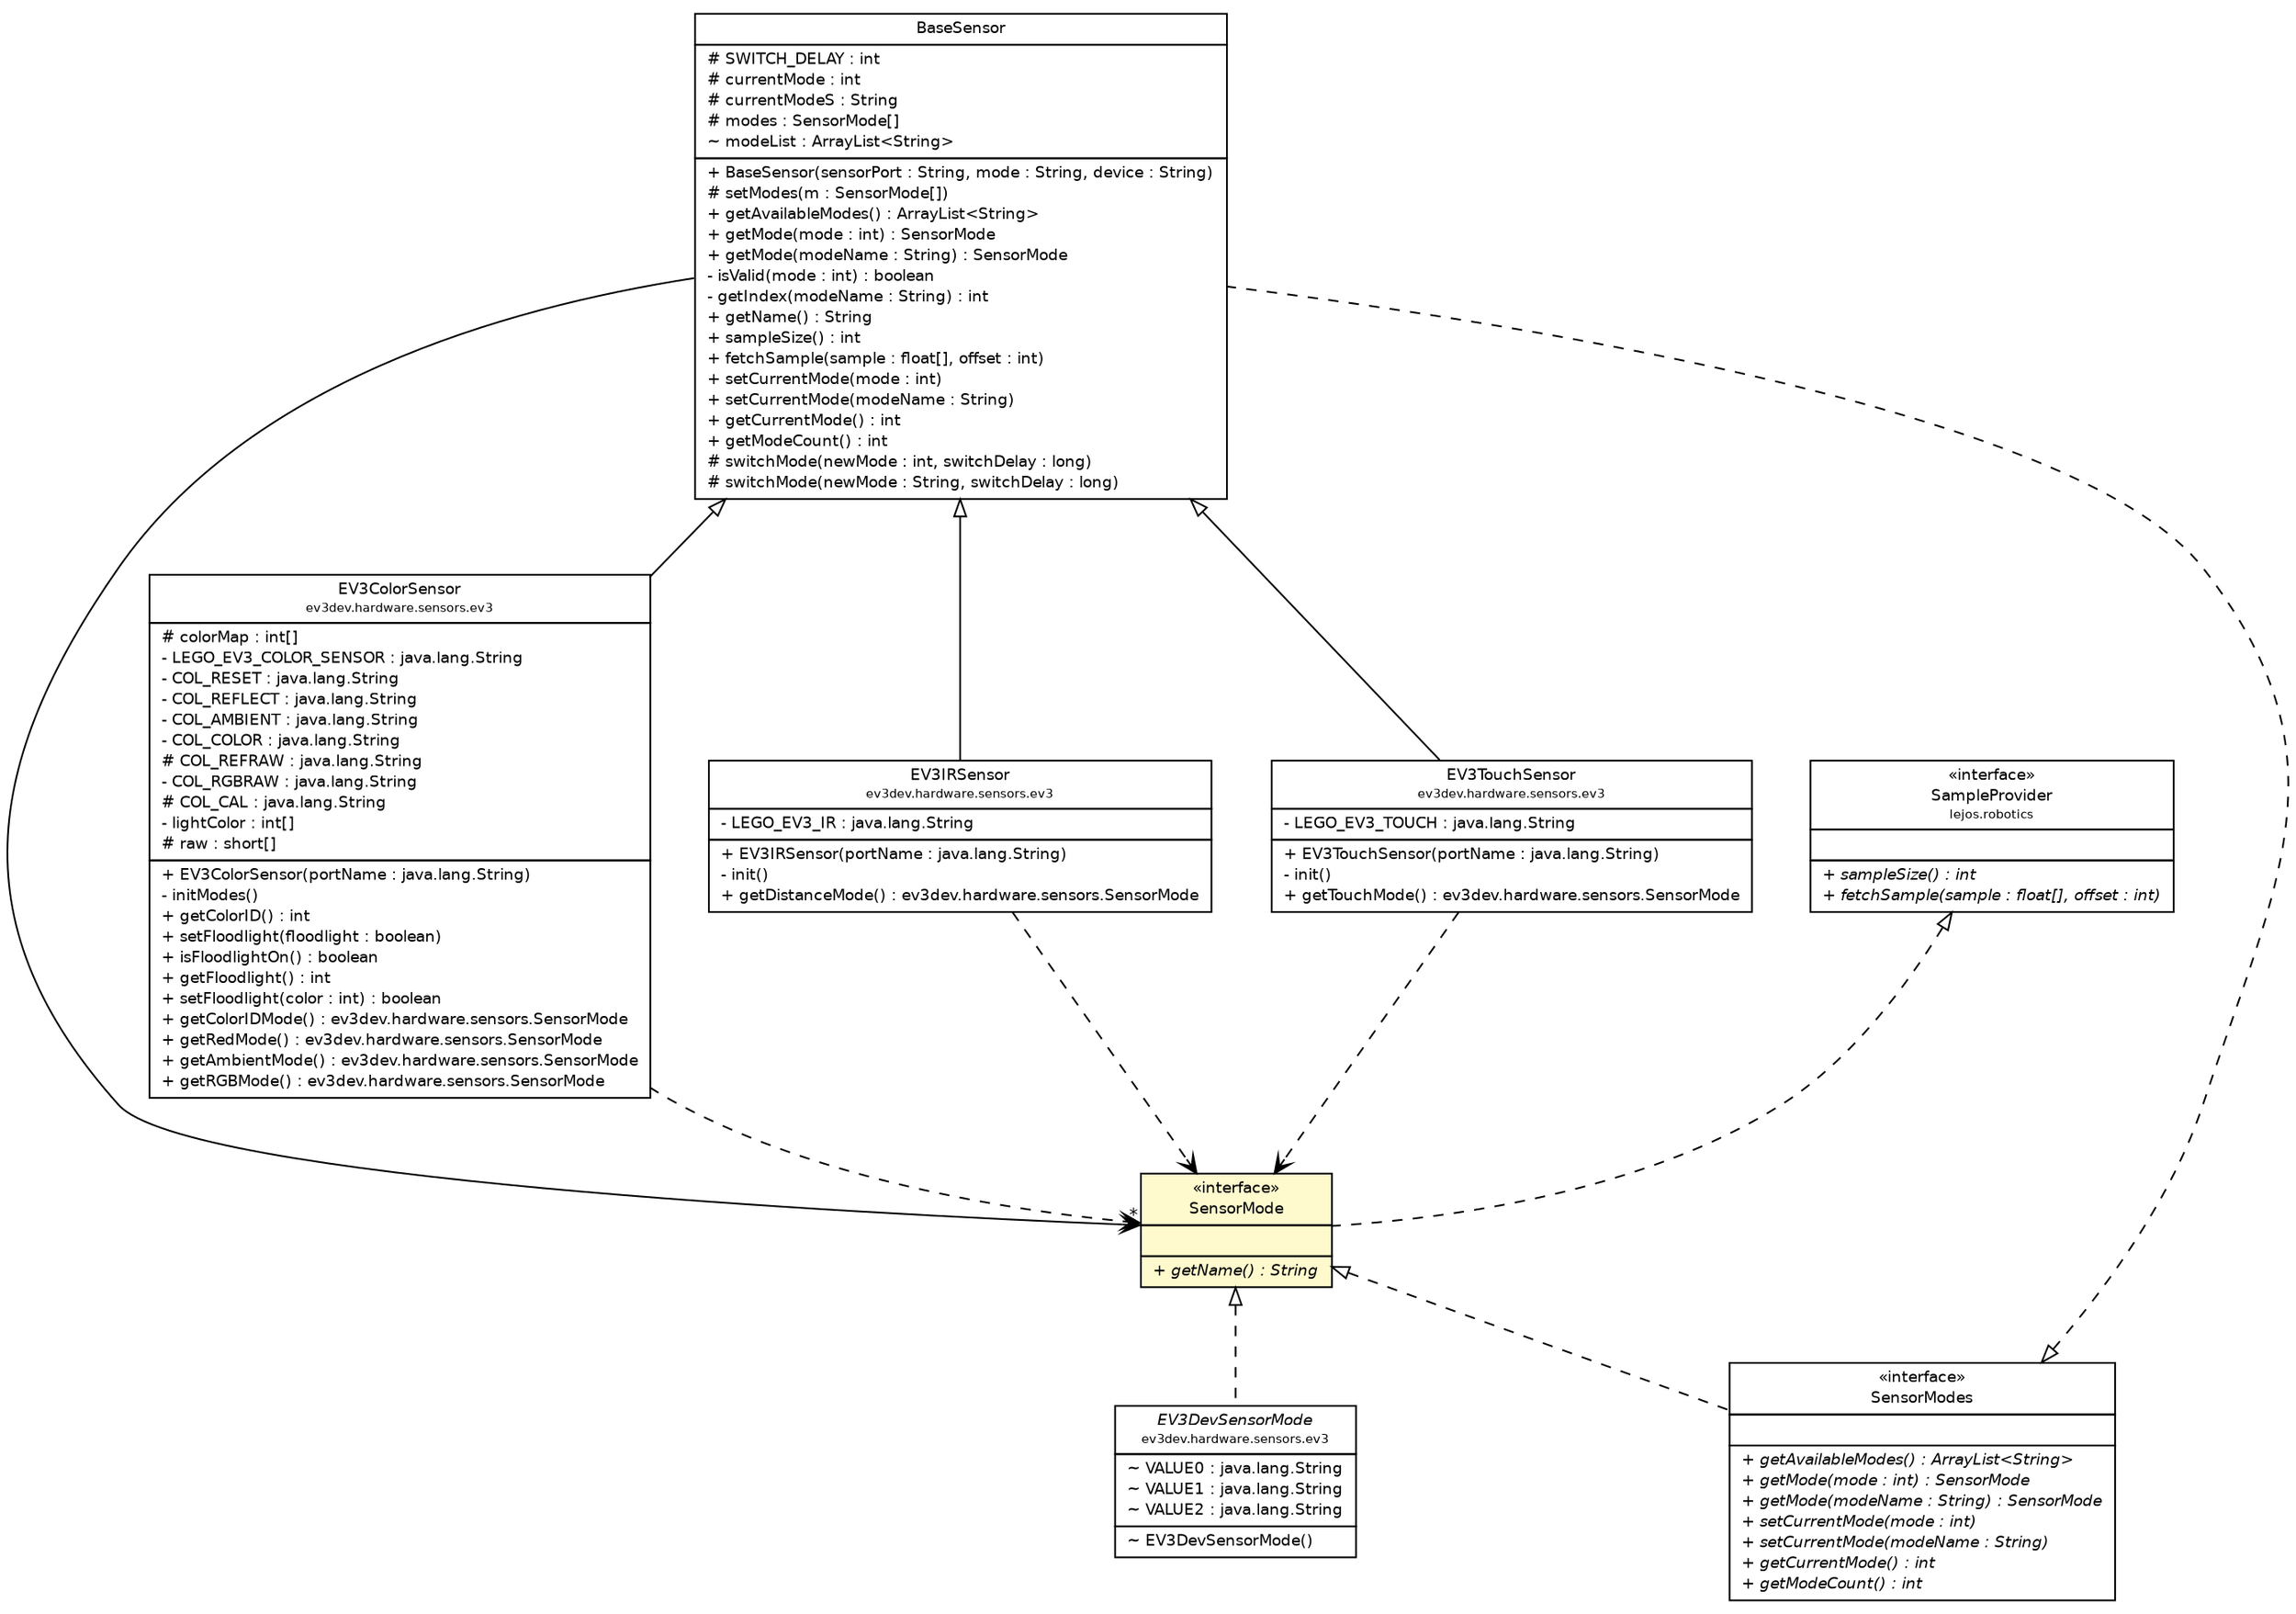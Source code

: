 #!/usr/local/bin/dot
#
# Class diagram 
# Generated by UMLGraph version R5_6-24-gf6e263 (http://www.umlgraph.org/)
#

digraph G {
	edge [fontname="Helvetica",fontsize=10,labelfontname="Helvetica",labelfontsize=10];
	node [fontname="Helvetica",fontsize=10,shape=plaintext];
	nodesep=0.25;
	ranksep=0.5;
	// ev3dev.hardware.sensors.BaseSensor
	c6508 [label=<<table title="ev3dev.hardware.sensors.BaseSensor" border="0" cellborder="1" cellspacing="0" cellpadding="2" port="p" href="./BaseSensor.html">
		<tr><td><table border="0" cellspacing="0" cellpadding="1">
<tr><td align="center" balign="center"> BaseSensor </td></tr>
		</table></td></tr>
		<tr><td><table border="0" cellspacing="0" cellpadding="1">
<tr><td align="left" balign="left"> # SWITCH_DELAY : int </td></tr>
<tr><td align="left" balign="left"> # currentMode : int </td></tr>
<tr><td align="left" balign="left"> # currentModeS : String </td></tr>
<tr><td align="left" balign="left"> # modes : SensorMode[] </td></tr>
<tr><td align="left" balign="left"> ~ modeList : ArrayList&lt;String&gt; </td></tr>
		</table></td></tr>
		<tr><td><table border="0" cellspacing="0" cellpadding="1">
<tr><td align="left" balign="left"> + BaseSensor(sensorPort : String, mode : String, device : String) </td></tr>
<tr><td align="left" balign="left"> # setModes(m : SensorMode[]) </td></tr>
<tr><td align="left" balign="left"> + getAvailableModes() : ArrayList&lt;String&gt; </td></tr>
<tr><td align="left" balign="left"> + getMode(mode : int) : SensorMode </td></tr>
<tr><td align="left" balign="left"> + getMode(modeName : String) : SensorMode </td></tr>
<tr><td align="left" balign="left"> - isValid(mode : int) : boolean </td></tr>
<tr><td align="left" balign="left"> - getIndex(modeName : String) : int </td></tr>
<tr><td align="left" balign="left"> + getName() : String </td></tr>
<tr><td align="left" balign="left"> + sampleSize() : int </td></tr>
<tr><td align="left" balign="left"> + fetchSample(sample : float[], offset : int) </td></tr>
<tr><td align="left" balign="left"> + setCurrentMode(mode : int) </td></tr>
<tr><td align="left" balign="left"> + setCurrentMode(modeName : String) </td></tr>
<tr><td align="left" balign="left"> + getCurrentMode() : int </td></tr>
<tr><td align="left" balign="left"> + getModeCount() : int </td></tr>
<tr><td align="left" balign="left"> # switchMode(newMode : int, switchDelay : long) </td></tr>
<tr><td align="left" balign="left"> # switchMode(newMode : String, switchDelay : long) </td></tr>
		</table></td></tr>
		</table>>, URL="./BaseSensor.html", fontname="Helvetica", fontcolor="black", fontsize=9.0];
	// ev3dev.hardware.sensors.SensorMode
	c6512 [label=<<table title="ev3dev.hardware.sensors.SensorMode" border="0" cellborder="1" cellspacing="0" cellpadding="2" port="p" bgcolor="lemonChiffon" href="./SensorMode.html">
		<tr><td><table border="0" cellspacing="0" cellpadding="1">
<tr><td align="center" balign="center"> &#171;interface&#187; </td></tr>
<tr><td align="center" balign="center"> SensorMode </td></tr>
		</table></td></tr>
		<tr><td><table border="0" cellspacing="0" cellpadding="1">
<tr><td align="left" balign="left">  </td></tr>
		</table></td></tr>
		<tr><td><table border="0" cellspacing="0" cellpadding="1">
<tr><td align="left" balign="left"><font face="Helvetica-Oblique" point-size="9.0"> + getName() : String </font></td></tr>
		</table></td></tr>
		</table>>, URL="./SensorMode.html", fontname="Helvetica", fontcolor="black", fontsize=9.0];
	// ev3dev.hardware.sensors.SensorModes
	c6513 [label=<<table title="ev3dev.hardware.sensors.SensorModes" border="0" cellborder="1" cellspacing="0" cellpadding="2" port="p" href="./SensorModes.html">
		<tr><td><table border="0" cellspacing="0" cellpadding="1">
<tr><td align="center" balign="center"> &#171;interface&#187; </td></tr>
<tr><td align="center" balign="center"> SensorModes </td></tr>
		</table></td></tr>
		<tr><td><table border="0" cellspacing="0" cellpadding="1">
<tr><td align="left" balign="left">  </td></tr>
		</table></td></tr>
		<tr><td><table border="0" cellspacing="0" cellpadding="1">
<tr><td align="left" balign="left"><font face="Helvetica-Oblique" point-size="9.0"> + getAvailableModes() : ArrayList&lt;String&gt; </font></td></tr>
<tr><td align="left" balign="left"><font face="Helvetica-Oblique" point-size="9.0"> + getMode(mode : int) : SensorMode </font></td></tr>
<tr><td align="left" balign="left"><font face="Helvetica-Oblique" point-size="9.0"> + getMode(modeName : String) : SensorMode </font></td></tr>
<tr><td align="left" balign="left"><font face="Helvetica-Oblique" point-size="9.0"> + setCurrentMode(mode : int) </font></td></tr>
<tr><td align="left" balign="left"><font face="Helvetica-Oblique" point-size="9.0"> + setCurrentMode(modeName : String) </font></td></tr>
<tr><td align="left" balign="left"><font face="Helvetica-Oblique" point-size="9.0"> + getCurrentMode() : int </font></td></tr>
<tr><td align="left" balign="left"><font face="Helvetica-Oblique" point-size="9.0"> + getModeCount() : int </font></td></tr>
		</table></td></tr>
		</table>>, URL="./SensorModes.html", fontname="Helvetica", fontcolor="black", fontsize=9.0];
	// ev3dev.hardware.sensors.ev3.EV3ColorSensor
	c6514 [label=<<table title="ev3dev.hardware.sensors.ev3.EV3ColorSensor" border="0" cellborder="1" cellspacing="0" cellpadding="2" port="p" href="./ev3/EV3ColorSensor.html">
		<tr><td><table border="0" cellspacing="0" cellpadding="1">
<tr><td align="center" balign="center"> EV3ColorSensor </td></tr>
<tr><td align="center" balign="center"><font point-size="7.0"> ev3dev.hardware.sensors.ev3 </font></td></tr>
		</table></td></tr>
		<tr><td><table border="0" cellspacing="0" cellpadding="1">
<tr><td align="left" balign="left"> # colorMap : int[] </td></tr>
<tr><td align="left" balign="left"> - LEGO_EV3_COLOR_SENSOR : java.lang.String </td></tr>
<tr><td align="left" balign="left"> - COL_RESET : java.lang.String </td></tr>
<tr><td align="left" balign="left"> - COL_REFLECT : java.lang.String </td></tr>
<tr><td align="left" balign="left"> - COL_AMBIENT : java.lang.String </td></tr>
<tr><td align="left" balign="left"> - COL_COLOR : java.lang.String </td></tr>
<tr><td align="left" balign="left"> # COL_REFRAW : java.lang.String </td></tr>
<tr><td align="left" balign="left"> - COL_RGBRAW : java.lang.String </td></tr>
<tr><td align="left" balign="left"> # COL_CAL : java.lang.String </td></tr>
<tr><td align="left" balign="left"> - lightColor : int[] </td></tr>
<tr><td align="left" balign="left"> # raw : short[] </td></tr>
		</table></td></tr>
		<tr><td><table border="0" cellspacing="0" cellpadding="1">
<tr><td align="left" balign="left"> + EV3ColorSensor(portName : java.lang.String) </td></tr>
<tr><td align="left" balign="left"> - initModes() </td></tr>
<tr><td align="left" balign="left"> + getColorID() : int </td></tr>
<tr><td align="left" balign="left"> + setFloodlight(floodlight : boolean) </td></tr>
<tr><td align="left" balign="left"> + isFloodlightOn() : boolean </td></tr>
<tr><td align="left" balign="left"> + getFloodlight() : int </td></tr>
<tr><td align="left" balign="left"> + setFloodlight(color : int) : boolean </td></tr>
<tr><td align="left" balign="left"> + getColorIDMode() : ev3dev.hardware.sensors.SensorMode </td></tr>
<tr><td align="left" balign="left"> + getRedMode() : ev3dev.hardware.sensors.SensorMode </td></tr>
<tr><td align="left" balign="left"> + getAmbientMode() : ev3dev.hardware.sensors.SensorMode </td></tr>
<tr><td align="left" balign="left"> + getRGBMode() : ev3dev.hardware.sensors.SensorMode </td></tr>
		</table></td></tr>
		</table>>, URL="./ev3/EV3ColorSensor.html", fontname="Helvetica", fontcolor="black", fontsize=9.0];
	// ev3dev.hardware.sensors.ev3.EV3DevSensorMode
	c6519 [label=<<table title="ev3dev.hardware.sensors.ev3.EV3DevSensorMode" border="0" cellborder="1" cellspacing="0" cellpadding="2" port="p" href="./ev3/EV3DevSensorMode.html">
		<tr><td><table border="0" cellspacing="0" cellpadding="1">
<tr><td align="center" balign="center"><font face="Helvetica-Oblique"> EV3DevSensorMode </font></td></tr>
<tr><td align="center" balign="center"><font point-size="7.0"> ev3dev.hardware.sensors.ev3 </font></td></tr>
		</table></td></tr>
		<tr><td><table border="0" cellspacing="0" cellpadding="1">
<tr><td align="left" balign="left"> ~ VALUE0 : java.lang.String </td></tr>
<tr><td align="left" balign="left"> ~ VALUE1 : java.lang.String </td></tr>
<tr><td align="left" balign="left"> ~ VALUE2 : java.lang.String </td></tr>
		</table></td></tr>
		<tr><td><table border="0" cellspacing="0" cellpadding="1">
<tr><td align="left" balign="left"> ~ EV3DevSensorMode() </td></tr>
		</table></td></tr>
		</table>>, URL="./ev3/EV3DevSensorMode.html", fontname="Helvetica", fontcolor="black", fontsize=9.0];
	// ev3dev.hardware.sensors.ev3.EV3IRSensor
	c6524 [label=<<table title="ev3dev.hardware.sensors.ev3.EV3IRSensor" border="0" cellborder="1" cellspacing="0" cellpadding="2" port="p" href="./ev3/EV3IRSensor.html">
		<tr><td><table border="0" cellspacing="0" cellpadding="1">
<tr><td align="center" balign="center"> EV3IRSensor </td></tr>
<tr><td align="center" balign="center"><font point-size="7.0"> ev3dev.hardware.sensors.ev3 </font></td></tr>
		</table></td></tr>
		<tr><td><table border="0" cellspacing="0" cellpadding="1">
<tr><td align="left" balign="left"> - LEGO_EV3_IR : java.lang.String </td></tr>
		</table></td></tr>
		<tr><td><table border="0" cellspacing="0" cellpadding="1">
<tr><td align="left" balign="left"> + EV3IRSensor(portName : java.lang.String) </td></tr>
<tr><td align="left" balign="left"> - init() </td></tr>
<tr><td align="left" balign="left"> + getDistanceMode() : ev3dev.hardware.sensors.SensorMode </td></tr>
		</table></td></tr>
		</table>>, URL="./ev3/EV3IRSensor.html", fontname="Helvetica", fontcolor="black", fontsize=9.0];
	// ev3dev.hardware.sensors.ev3.EV3TouchSensor
	c6526 [label=<<table title="ev3dev.hardware.sensors.ev3.EV3TouchSensor" border="0" cellborder="1" cellspacing="0" cellpadding="2" port="p" href="./ev3/EV3TouchSensor.html">
		<tr><td><table border="0" cellspacing="0" cellpadding="1">
<tr><td align="center" balign="center"> EV3TouchSensor </td></tr>
<tr><td align="center" balign="center"><font point-size="7.0"> ev3dev.hardware.sensors.ev3 </font></td></tr>
		</table></td></tr>
		<tr><td><table border="0" cellspacing="0" cellpadding="1">
<tr><td align="left" balign="left"> - LEGO_EV3_TOUCH : java.lang.String </td></tr>
		</table></td></tr>
		<tr><td><table border="0" cellspacing="0" cellpadding="1">
<tr><td align="left" balign="left"> + EV3TouchSensor(portName : java.lang.String) </td></tr>
<tr><td align="left" balign="left"> - init() </td></tr>
<tr><td align="left" balign="left"> + getTouchMode() : ev3dev.hardware.sensors.SensorMode </td></tr>
		</table></td></tr>
		</table>>, URL="./ev3/EV3TouchSensor.html", fontname="Helvetica", fontcolor="black", fontsize=9.0];
	// lejos.robotics.SampleProvider
	c6542 [label=<<table title="lejos.robotics.SampleProvider" border="0" cellborder="1" cellspacing="0" cellpadding="2" port="p" href="../../../lejos/robotics/SampleProvider.html">
		<tr><td><table border="0" cellspacing="0" cellpadding="1">
<tr><td align="center" balign="center"> &#171;interface&#187; </td></tr>
<tr><td align="center" balign="center"> SampleProvider </td></tr>
<tr><td align="center" balign="center"><font point-size="7.0"> lejos.robotics </font></td></tr>
		</table></td></tr>
		<tr><td><table border="0" cellspacing="0" cellpadding="1">
<tr><td align="left" balign="left">  </td></tr>
		</table></td></tr>
		<tr><td><table border="0" cellspacing="0" cellpadding="1">
<tr><td align="left" balign="left"><font face="Helvetica-Oblique" point-size="9.0"> + sampleSize() : int </font></td></tr>
<tr><td align="left" balign="left"><font face="Helvetica-Oblique" point-size="9.0"> + fetchSample(sample : float[], offset : int) </font></td></tr>
		</table></td></tr>
		</table>>, URL="../../../lejos/robotics/SampleProvider.html", fontname="Helvetica", fontcolor="black", fontsize=9.0];
	//ev3dev.hardware.sensors.BaseSensor implements ev3dev.hardware.sensors.SensorModes
	c6513:p -> c6508:p [dir=back,arrowtail=empty,style=dashed];
	//ev3dev.hardware.sensors.SensorMode implements lejos.robotics.SampleProvider
	c6542:p -> c6512:p [dir=back,arrowtail=empty,style=dashed];
	//ev3dev.hardware.sensors.SensorModes implements ev3dev.hardware.sensors.SensorMode
	c6512:p -> c6513:p [dir=back,arrowtail=empty,style=dashed];
	//ev3dev.hardware.sensors.ev3.EV3ColorSensor extends ev3dev.hardware.sensors.BaseSensor
	c6508:p -> c6514:p [dir=back,arrowtail=empty];
	//ev3dev.hardware.sensors.ev3.EV3DevSensorMode implements ev3dev.hardware.sensors.SensorMode
	c6512:p -> c6519:p [dir=back,arrowtail=empty,style=dashed];
	//ev3dev.hardware.sensors.ev3.EV3IRSensor extends ev3dev.hardware.sensors.BaseSensor
	c6508:p -> c6524:p [dir=back,arrowtail=empty];
	//ev3dev.hardware.sensors.ev3.EV3TouchSensor extends ev3dev.hardware.sensors.BaseSensor
	c6508:p -> c6526:p [dir=back,arrowtail=empty];
	// ev3dev.hardware.sensors.BaseSensor NAVASSOC ev3dev.hardware.sensors.SensorMode
	c6508:p -> c6512:p [taillabel="", label="", headlabel="*", fontname="Helvetica", fontcolor="black", fontsize=10.0, color="black", arrowhead=open];
	// ev3dev.hardware.sensors.ev3.EV3ColorSensor DEPEND ev3dev.hardware.sensors.SensorMode
	c6514:p -> c6512:p [taillabel="", label="", headlabel="", fontname="Helvetica", fontcolor="black", fontsize=10.0, color="black", arrowhead=open, style=dashed];
	// ev3dev.hardware.sensors.ev3.EV3IRSensor DEPEND ev3dev.hardware.sensors.SensorMode
	c6524:p -> c6512:p [taillabel="", label="", headlabel="", fontname="Helvetica", fontcolor="black", fontsize=10.0, color="black", arrowhead=open, style=dashed];
	// ev3dev.hardware.sensors.ev3.EV3TouchSensor DEPEND ev3dev.hardware.sensors.SensorMode
	c6526:p -> c6512:p [taillabel="", label="", headlabel="", fontname="Helvetica", fontcolor="black", fontsize=10.0, color="black", arrowhead=open, style=dashed];
}

